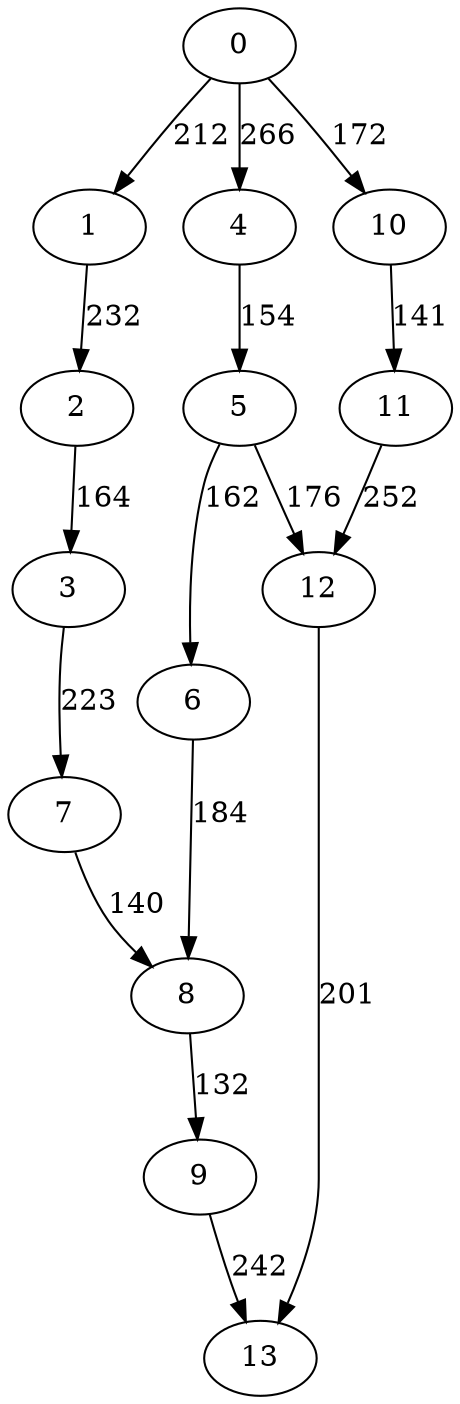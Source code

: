 digraph t10p4r7_14 {
0 -> 1 [ label = 212 ];
0 -> 4 [ label = 266 ];
0 -> 10 [ label = 172 ];
1 -> 2 [ label = 232 ];
2 -> 3 [ label = 164 ];
3 -> 7 [ label = 223 ];
4 -> 5 [ label = 154 ];
5 -> 6 [ label = 162 ];
5 -> 12 [ label = 176 ];
6 -> 8 [ label = 184 ];
7 -> 8 [ label = 140 ];
8 -> 9 [ label = 132 ];
9 -> 13 [ label = 242 ];
10 -> 11 [ label = 141 ];
11 -> 12 [ label = 252 ];
12 -> 13 [ label = 201 ];
 }

